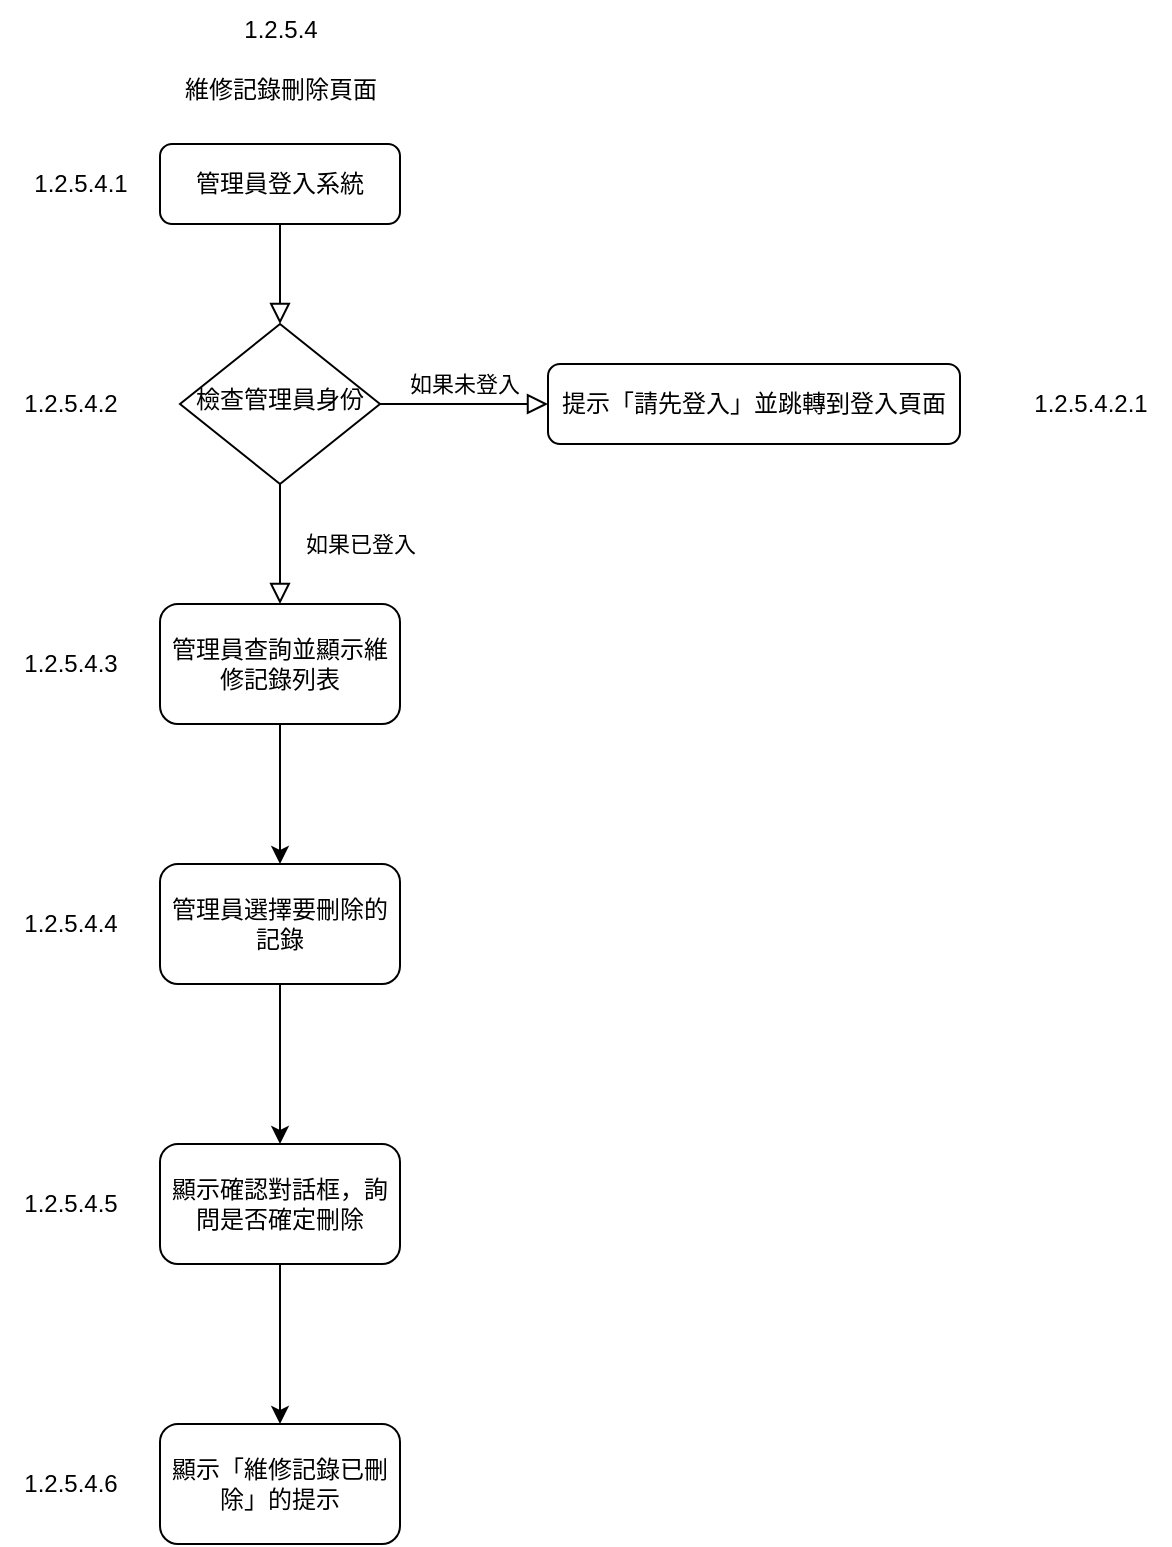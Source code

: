 <mxfile version="24.8.6">
  <diagram id="C5RBs43oDa-KdzZeNtuy" name="Page-1">
    <mxGraphModel dx="1290" dy="530" grid="1" gridSize="10" guides="1" tooltips="1" connect="1" arrows="1" fold="1" page="1" pageScale="1" pageWidth="827" pageHeight="1169" math="0" shadow="0">
      <root>
        <mxCell id="WIyWlLk6GJQsqaUBKTNV-0" />
        <mxCell id="WIyWlLk6GJQsqaUBKTNV-1" parent="WIyWlLk6GJQsqaUBKTNV-0" />
        <mxCell id="WIyWlLk6GJQsqaUBKTNV-2" value="" style="rounded=0;html=1;jettySize=auto;orthogonalLoop=1;fontSize=11;endArrow=block;endFill=0;endSize=8;strokeWidth=1;shadow=0;labelBackgroundColor=none;edgeStyle=orthogonalEdgeStyle;" parent="WIyWlLk6GJQsqaUBKTNV-1" source="WIyWlLk6GJQsqaUBKTNV-3" target="WIyWlLk6GJQsqaUBKTNV-6" edge="1">
          <mxGeometry relative="1" as="geometry" />
        </mxCell>
        <mxCell id="WIyWlLk6GJQsqaUBKTNV-3" value="&lt;div&gt;管理員登入系統&lt;/div&gt;" style="rounded=1;whiteSpace=wrap;html=1;fontSize=12;glass=0;strokeWidth=1;shadow=0;" parent="WIyWlLk6GJQsqaUBKTNV-1" vertex="1">
          <mxGeometry x="201" y="122" width="120" height="40" as="geometry" />
        </mxCell>
        <mxCell id="WIyWlLk6GJQsqaUBKTNV-4" value="如果已登入" style="rounded=0;html=1;jettySize=auto;orthogonalLoop=1;fontSize=11;endArrow=block;endFill=0;endSize=8;strokeWidth=1;shadow=0;labelBackgroundColor=none;edgeStyle=orthogonalEdgeStyle;entryX=0.5;entryY=0;entryDx=0;entryDy=0;exitX=0.5;exitY=1;exitDx=0;exitDy=0;" parent="WIyWlLk6GJQsqaUBKTNV-1" source="WIyWlLk6GJQsqaUBKTNV-6" target="jEoWY4IbQp5bK_Bxgm76-1" edge="1">
          <mxGeometry y="40" relative="1" as="geometry">
            <mxPoint as="offset" />
            <mxPoint x="261" y="332" as="targetPoint" />
          </mxGeometry>
        </mxCell>
        <mxCell id="WIyWlLk6GJQsqaUBKTNV-5" value="&lt;div&gt;如果未登入&lt;/div&gt;" style="edgeStyle=orthogonalEdgeStyle;rounded=0;html=1;jettySize=auto;orthogonalLoop=1;fontSize=11;endArrow=block;endFill=0;endSize=8;strokeWidth=1;shadow=0;labelBackgroundColor=none;" parent="WIyWlLk6GJQsqaUBKTNV-1" source="WIyWlLk6GJQsqaUBKTNV-6" target="WIyWlLk6GJQsqaUBKTNV-7" edge="1">
          <mxGeometry y="10" relative="1" as="geometry">
            <mxPoint as="offset" />
          </mxGeometry>
        </mxCell>
        <mxCell id="WIyWlLk6GJQsqaUBKTNV-6" value="&lt;div&gt;檢查管理員身份&lt;/div&gt;" style="rhombus;whiteSpace=wrap;html=1;shadow=0;fontFamily=Helvetica;fontSize=12;align=center;strokeWidth=1;spacing=6;spacingTop=-4;" parent="WIyWlLk6GJQsqaUBKTNV-1" vertex="1">
          <mxGeometry x="211" y="212" width="100" height="80" as="geometry" />
        </mxCell>
        <mxCell id="WIyWlLk6GJQsqaUBKTNV-7" value="&lt;div&gt;提示「請先登入」並跳轉到登入頁面&lt;/div&gt;" style="rounded=1;whiteSpace=wrap;html=1;fontSize=12;glass=0;strokeWidth=1;shadow=0;" parent="WIyWlLk6GJQsqaUBKTNV-1" vertex="1">
          <mxGeometry x="395" y="232" width="206" height="40" as="geometry" />
        </mxCell>
        <mxCell id="jEoWY4IbQp5bK_Bxgm76-0" value="&lt;div&gt;維修記錄刪除頁面&lt;/div&gt;" style="text;html=1;align=center;verticalAlign=middle;resizable=0;points=[];autosize=1;strokeColor=none;fillColor=none;" parent="WIyWlLk6GJQsqaUBKTNV-1" vertex="1">
          <mxGeometry x="201" y="80" width="120" height="30" as="geometry" />
        </mxCell>
        <mxCell id="jEoWY4IbQp5bK_Bxgm76-4" value="" style="edgeStyle=orthogonalEdgeStyle;rounded=0;orthogonalLoop=1;jettySize=auto;html=1;" parent="WIyWlLk6GJQsqaUBKTNV-1" source="jEoWY4IbQp5bK_Bxgm76-1" target="jEoWY4IbQp5bK_Bxgm76-3" edge="1">
          <mxGeometry relative="1" as="geometry" />
        </mxCell>
        <mxCell id="jEoWY4IbQp5bK_Bxgm76-1" value="&lt;div&gt;管理員&lt;span style=&quot;background-color: initial;&quot;&gt;查詢並顯示維修記錄列表&lt;/span&gt;&lt;/div&gt;" style="rounded=1;whiteSpace=wrap;html=1;" parent="WIyWlLk6GJQsqaUBKTNV-1" vertex="1">
          <mxGeometry x="201" y="352" width="120" height="60" as="geometry" />
        </mxCell>
        <mxCell id="jEoWY4IbQp5bK_Bxgm76-6" value="" style="edgeStyle=orthogonalEdgeStyle;rounded=0;orthogonalLoop=1;jettySize=auto;html=1;" parent="WIyWlLk6GJQsqaUBKTNV-1" source="jEoWY4IbQp5bK_Bxgm76-3" target="jEoWY4IbQp5bK_Bxgm76-5" edge="1">
          <mxGeometry relative="1" as="geometry" />
        </mxCell>
        <mxCell id="jEoWY4IbQp5bK_Bxgm76-3" value="&lt;div&gt;管理員選擇要刪除的記錄&lt;/div&gt;" style="whiteSpace=wrap;html=1;rounded=1;" parent="WIyWlLk6GJQsqaUBKTNV-1" vertex="1">
          <mxGeometry x="201" y="482" width="120" height="60" as="geometry" />
        </mxCell>
        <mxCell id="jEoWY4IbQp5bK_Bxgm76-8" value="" style="edgeStyle=orthogonalEdgeStyle;rounded=0;orthogonalLoop=1;jettySize=auto;html=1;" parent="WIyWlLk6GJQsqaUBKTNV-1" source="jEoWY4IbQp5bK_Bxgm76-5" target="jEoWY4IbQp5bK_Bxgm76-7" edge="1">
          <mxGeometry relative="1" as="geometry" />
        </mxCell>
        <mxCell id="jEoWY4IbQp5bK_Bxgm76-5" value="&lt;div&gt;顯示確認對話框，詢問是否確定刪除&lt;/div&gt;" style="whiteSpace=wrap;html=1;rounded=1;" parent="WIyWlLk6GJQsqaUBKTNV-1" vertex="1">
          <mxGeometry x="201" y="622" width="120" height="60" as="geometry" />
        </mxCell>
        <mxCell id="jEoWY4IbQp5bK_Bxgm76-7" value="&lt;div&gt;顯示「維修記錄已刪除」的提示&lt;/div&gt;" style="whiteSpace=wrap;html=1;rounded=1;" parent="WIyWlLk6GJQsqaUBKTNV-1" vertex="1">
          <mxGeometry x="201" y="762" width="120" height="60" as="geometry" />
        </mxCell>
        <mxCell id="3EmiMCTWwtVEqAkgvA7M-0" value="1.2.5.4" style="text;html=1;align=center;verticalAlign=middle;resizable=0;points=[];autosize=1;strokeColor=none;fillColor=none;" parent="WIyWlLk6GJQsqaUBKTNV-1" vertex="1">
          <mxGeometry x="231" y="50" width="60" height="30" as="geometry" />
        </mxCell>
        <mxCell id="3EmiMCTWwtVEqAkgvA7M-1" value="1.2.5.4.1" style="text;html=1;align=center;verticalAlign=middle;resizable=0;points=[];autosize=1;strokeColor=none;fillColor=none;" parent="WIyWlLk6GJQsqaUBKTNV-1" vertex="1">
          <mxGeometry x="126" y="127" width="70" height="30" as="geometry" />
        </mxCell>
        <mxCell id="3EmiMCTWwtVEqAkgvA7M-2" value="1.2.5.4.2" style="text;html=1;align=center;verticalAlign=middle;resizable=0;points=[];autosize=1;strokeColor=none;fillColor=none;" parent="WIyWlLk6GJQsqaUBKTNV-1" vertex="1">
          <mxGeometry x="121" y="237" width="70" height="30" as="geometry" />
        </mxCell>
        <mxCell id="3EmiMCTWwtVEqAkgvA7M-3" value="1.2.5.4.2.1" style="text;html=1;align=center;verticalAlign=middle;resizable=0;points=[];autosize=1;strokeColor=none;fillColor=none;" parent="WIyWlLk6GJQsqaUBKTNV-1" vertex="1">
          <mxGeometry x="626" y="237" width="80" height="30" as="geometry" />
        </mxCell>
        <mxCell id="3EmiMCTWwtVEqAkgvA7M-4" value="1.2.5.4.3" style="text;html=1;align=center;verticalAlign=middle;resizable=0;points=[];autosize=1;strokeColor=none;fillColor=none;" parent="WIyWlLk6GJQsqaUBKTNV-1" vertex="1">
          <mxGeometry x="121" y="367" width="70" height="30" as="geometry" />
        </mxCell>
        <mxCell id="3EmiMCTWwtVEqAkgvA7M-5" value="1.2.5.4.4" style="text;html=1;align=center;verticalAlign=middle;resizable=0;points=[];autosize=1;strokeColor=none;fillColor=none;" parent="WIyWlLk6GJQsqaUBKTNV-1" vertex="1">
          <mxGeometry x="121" y="497" width="70" height="30" as="geometry" />
        </mxCell>
        <mxCell id="3EmiMCTWwtVEqAkgvA7M-6" value="1.2.5.4.5" style="text;html=1;align=center;verticalAlign=middle;resizable=0;points=[];autosize=1;strokeColor=none;fillColor=none;" parent="WIyWlLk6GJQsqaUBKTNV-1" vertex="1">
          <mxGeometry x="121" y="637" width="70" height="30" as="geometry" />
        </mxCell>
        <mxCell id="3EmiMCTWwtVEqAkgvA7M-7" value="1.2.5.4.6" style="text;html=1;align=center;verticalAlign=middle;resizable=0;points=[];autosize=1;strokeColor=none;fillColor=none;" parent="WIyWlLk6GJQsqaUBKTNV-1" vertex="1">
          <mxGeometry x="121" y="777" width="70" height="30" as="geometry" />
        </mxCell>
      </root>
    </mxGraphModel>
  </diagram>
</mxfile>
